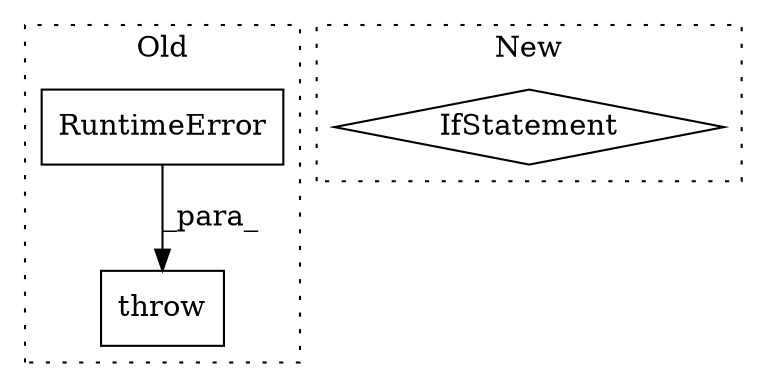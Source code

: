 digraph G {
subgraph cluster0 {
1 [label="RuntimeError" a="32" s="7170,7215" l="13,1" shape="box"];
3 [label="throw" a="53" s="7164" l="6" shape="box"];
label = "Old";
style="dotted";
}
subgraph cluster1 {
2 [label="IfStatement" a="25" s="7848,7876" l="4,2" shape="diamond"];
label = "New";
style="dotted";
}
1 -> 3 [label="_para_"];
}